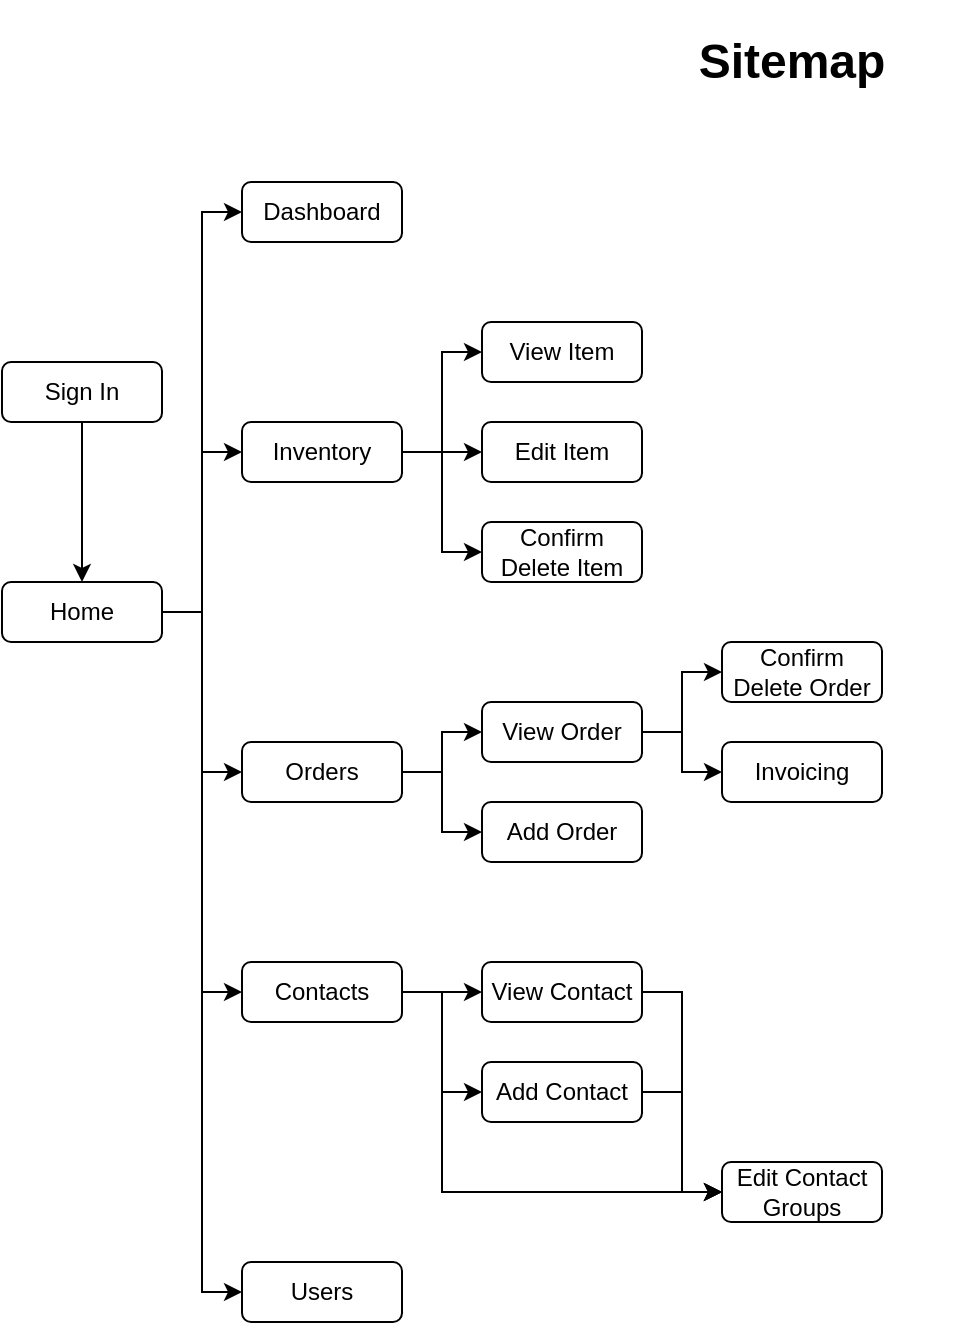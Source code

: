 <mxfile version="13.8.0" type="device" pages="3"><diagram id="oX83vp5OaMbS2lHSP53J" name="Sitemap"><mxGraphModel dx="1038" dy="600" grid="1" gridSize="10" guides="1" tooltips="1" connect="1" arrows="1" fold="1" page="1" pageScale="1" pageWidth="827" pageHeight="1169" math="0" shadow="0"><root><mxCell id="0"/><mxCell id="1" parent="0"/><mxCell id="D-raMdGw8-79XuAHmW4q-4" value="&lt;h1&gt;Sitemap&lt;/h1&gt;" style="text;html=1;strokeColor=none;fillColor=none;align=center;verticalAlign=middle;whiteSpace=wrap;rounded=0;" parent="1" vertex="1"><mxGeometry x="350" y="50" width="170" height="20" as="geometry"/></mxCell><mxCell id="D-raMdGw8-79XuAHmW4q-16" style="edgeStyle=orthogonalEdgeStyle;rounded=0;orthogonalLoop=1;jettySize=auto;html=1;exitX=1;exitY=0.5;exitDx=0;exitDy=0;entryX=0;entryY=0.5;entryDx=0;entryDy=0;" parent="1" source="D-raMdGw8-79XuAHmW4q-6" target="D-raMdGw8-79XuAHmW4q-10" edge="1"><mxGeometry relative="1" as="geometry"><Array as="points"><mxPoint x="270" y="255"/><mxPoint x="270" y="255"/></Array></mxGeometry></mxCell><mxCell id="D-raMdGw8-79XuAHmW4q-18" style="edgeStyle=orthogonalEdgeStyle;rounded=0;orthogonalLoop=1;jettySize=auto;html=1;exitX=1;exitY=0.5;exitDx=0;exitDy=0;entryX=0;entryY=0.5;entryDx=0;entryDy=0;" parent="1" source="D-raMdGw8-79XuAHmW4q-6" target="D-raMdGw8-79XuAHmW4q-8" edge="1"><mxGeometry relative="1" as="geometry"/></mxCell><mxCell id="D-raMdGw8-79XuAHmW4q-19" style="edgeStyle=orthogonalEdgeStyle;rounded=0;orthogonalLoop=1;jettySize=auto;html=1;exitX=1;exitY=0.5;exitDx=0;exitDy=0;entryX=0;entryY=0.5;entryDx=0;entryDy=0;" parent="1" source="D-raMdGw8-79XuAHmW4q-6" target="D-raMdGw8-79XuAHmW4q-7" edge="1"><mxGeometry relative="1" as="geometry"/></mxCell><UserObject label="Inventory" id="D-raMdGw8-79XuAHmW4q-6"><mxCell style="rounded=1;whiteSpace=wrap;html=1;" parent="1" vertex="1"><mxGeometry x="160" y="240" width="80" height="30" as="geometry"/></mxCell></UserObject><UserObject label="View Item" id="D-raMdGw8-79XuAHmW4q-7"><mxCell style="rounded=1;whiteSpace=wrap;html=1;" parent="1" vertex="1"><mxGeometry x="280" y="190" width="80" height="30" as="geometry"/></mxCell></UserObject><mxCell id="D-raMdGw8-79XuAHmW4q-8" value="Confirm Delete Item" style="rounded=1;whiteSpace=wrap;html=1;" parent="1" vertex="1"><mxGeometry x="280" y="290" width="80" height="30" as="geometry"/></mxCell><mxCell id="40pHpF2Z8VTzFAKEaNiz-3" style="edgeStyle=orthogonalEdgeStyle;rounded=0;orthogonalLoop=1;jettySize=auto;html=1;exitX=1;exitY=0.5;exitDx=0;exitDy=0;entryX=0;entryY=0.5;entryDx=0;entryDy=0;" parent="1" source="D-raMdGw8-79XuAHmW4q-9" target="D-raMdGw8-79XuAHmW4q-12" edge="1"><mxGeometry relative="1" as="geometry"/></mxCell><mxCell id="40pHpF2Z8VTzFAKEaNiz-4" style="edgeStyle=orthogonalEdgeStyle;rounded=0;orthogonalLoop=1;jettySize=auto;html=1;exitX=1;exitY=0.5;exitDx=0;exitDy=0;entryX=0;entryY=0.5;entryDx=0;entryDy=0;" parent="1" source="D-raMdGw8-79XuAHmW4q-9" target="40pHpF2Z8VTzFAKEaNiz-1" edge="1"><mxGeometry relative="1" as="geometry"/></mxCell><mxCell id="40pHpF2Z8VTzFAKEaNiz-5" style="edgeStyle=orthogonalEdgeStyle;rounded=0;orthogonalLoop=1;jettySize=auto;html=1;exitX=1;exitY=0.5;exitDx=0;exitDy=0;entryX=0;entryY=0.5;entryDx=0;entryDy=0;" parent="1" source="D-raMdGw8-79XuAHmW4q-9" target="40pHpF2Z8VTzFAKEaNiz-2" edge="1"><mxGeometry relative="1" as="geometry"><Array as="points"><mxPoint x="260" y="525"/><mxPoint x="260" y="625"/></Array></mxGeometry></mxCell><mxCell id="D-raMdGw8-79XuAHmW4q-9" value="Contacts" style="rounded=1;whiteSpace=wrap;html=1;" parent="1" vertex="1"><mxGeometry x="160" y="510" width="80" height="30" as="geometry"/></mxCell><mxCell id="D-raMdGw8-79XuAHmW4q-10" value="Edit Item" style="rounded=1;whiteSpace=wrap;html=1;" parent="1" vertex="1"><mxGeometry x="280" y="240" width="80" height="30" as="geometry"/></mxCell><mxCell id="D-raMdGw8-79XuAHmW4q-20" style="edgeStyle=orthogonalEdgeStyle;rounded=0;orthogonalLoop=1;jettySize=auto;html=1;exitX=1;exitY=0.5;exitDx=0;exitDy=0;entryX=0;entryY=0.5;entryDx=0;entryDy=0;" parent="1" source="D-raMdGw8-79XuAHmW4q-11" target="D-raMdGw8-79XuAHmW4q-6" edge="1"><mxGeometry relative="1" as="geometry"/></mxCell><mxCell id="D-raMdGw8-79XuAHmW4q-21" style="edgeStyle=orthogonalEdgeStyle;rounded=0;orthogonalLoop=1;jettySize=auto;html=1;exitX=1;exitY=0.5;exitDx=0;exitDy=0;entryX=0;entryY=0.5;entryDx=0;entryDy=0;" parent="1" source="D-raMdGw8-79XuAHmW4q-11" target="D-raMdGw8-79XuAHmW4q-15" edge="1"><mxGeometry relative="1" as="geometry"/></mxCell><mxCell id="D-raMdGw8-79XuAHmW4q-22" style="edgeStyle=orthogonalEdgeStyle;rounded=0;orthogonalLoop=1;jettySize=auto;html=1;exitX=1;exitY=0.5;exitDx=0;exitDy=0;entryX=0;entryY=0.5;entryDx=0;entryDy=0;" parent="1" source="D-raMdGw8-79XuAHmW4q-11" target="D-raMdGw8-79XuAHmW4q-9" edge="1"><mxGeometry relative="1" as="geometry"/></mxCell><mxCell id="D-raMdGw8-79XuAHmW4q-24" style="edgeStyle=orthogonalEdgeStyle;rounded=0;orthogonalLoop=1;jettySize=auto;html=1;exitX=1;exitY=0.5;exitDx=0;exitDy=0;entryX=0;entryY=0.5;entryDx=0;entryDy=0;" parent="1" source="D-raMdGw8-79XuAHmW4q-11" target="D-raMdGw8-79XuAHmW4q-13" edge="1"><mxGeometry relative="1" as="geometry"/></mxCell><mxCell id="u-6f0N0MP3Gk0Jvn_5f3-2" style="edgeStyle=orthogonalEdgeStyle;rounded=0;orthogonalLoop=1;jettySize=auto;html=1;exitX=1;exitY=0.5;exitDx=0;exitDy=0;entryX=0;entryY=0.5;entryDx=0;entryDy=0;" parent="1" source="D-raMdGw8-79XuAHmW4q-11" target="u-6f0N0MP3Gk0Jvn_5f3-1" edge="1"><mxGeometry relative="1" as="geometry"/></mxCell><mxCell id="D-raMdGw8-79XuAHmW4q-11" value="Home" style="rounded=1;whiteSpace=wrap;html=1;" parent="1" vertex="1"><mxGeometry x="40" y="320" width="80" height="30" as="geometry"/></mxCell><mxCell id="40pHpF2Z8VTzFAKEaNiz-6" style="edgeStyle=orthogonalEdgeStyle;rounded=0;orthogonalLoop=1;jettySize=auto;html=1;exitX=1;exitY=0.5;exitDx=0;exitDy=0;entryX=0;entryY=0.5;entryDx=0;entryDy=0;" parent="1" source="D-raMdGw8-79XuAHmW4q-12" target="40pHpF2Z8VTzFAKEaNiz-2" edge="1"><mxGeometry relative="1" as="geometry"/></mxCell><mxCell id="D-raMdGw8-79XuAHmW4q-12" value="View Contact" style="rounded=1;whiteSpace=wrap;html=1;" parent="1" vertex="1"><mxGeometry x="280" y="510" width="80" height="30" as="geometry"/></mxCell><mxCell id="D-raMdGw8-79XuAHmW4q-13" value="Users" style="rounded=1;whiteSpace=wrap;html=1;" parent="1" vertex="1"><mxGeometry x="160" y="660" width="80" height="30" as="geometry"/></mxCell><mxCell id="D-raMdGw8-79XuAHmW4q-36" style="edgeStyle=orthogonalEdgeStyle;rounded=0;orthogonalLoop=1;jettySize=auto;html=1;exitX=0.5;exitY=1;exitDx=0;exitDy=0;entryX=0.5;entryY=0;entryDx=0;entryDy=0;" parent="1" source="D-raMdGw8-79XuAHmW4q-14" target="D-raMdGw8-79XuAHmW4q-11" edge="1"><mxGeometry relative="1" as="geometry"/></mxCell><mxCell id="D-raMdGw8-79XuAHmW4q-14" value="Sign In" style="rounded=1;whiteSpace=wrap;html=1;" parent="1" vertex="1"><mxGeometry x="40" y="210" width="80" height="30" as="geometry"/></mxCell><mxCell id="D-raMdGw8-79XuAHmW4q-40" style="edgeStyle=orthogonalEdgeStyle;rounded=0;orthogonalLoop=1;jettySize=auto;html=1;exitX=1;exitY=0.5;exitDx=0;exitDy=0;entryX=0;entryY=0.5;entryDx=0;entryDy=0;" parent="1" source="D-raMdGw8-79XuAHmW4q-15" target="D-raMdGw8-79XuAHmW4q-39" edge="1"><mxGeometry relative="1" as="geometry"/></mxCell><mxCell id="D-raMdGw8-79XuAHmW4q-41" style="edgeStyle=orthogonalEdgeStyle;rounded=0;orthogonalLoop=1;jettySize=auto;html=1;exitX=1;exitY=0.5;exitDx=0;exitDy=0;entryX=0;entryY=0.5;entryDx=0;entryDy=0;" parent="1" source="D-raMdGw8-79XuAHmW4q-15" target="D-raMdGw8-79XuAHmW4q-38" edge="1"><mxGeometry relative="1" as="geometry"/></mxCell><mxCell id="D-raMdGw8-79XuAHmW4q-15" value="Orders" style="rounded=1;whiteSpace=wrap;html=1;" parent="1" vertex="1"><mxGeometry x="160" y="400" width="80" height="30" as="geometry"/></mxCell><mxCell id="D-raMdGw8-79XuAHmW4q-37" value="Confirm Delete Order" style="rounded=1;whiteSpace=wrap;html=1;" parent="1" vertex="1"><mxGeometry x="400" y="350" width="80" height="30" as="geometry"/></mxCell><mxCell id="D-raMdGw8-79XuAHmW4q-38" value="Add Order" style="rounded=1;whiteSpace=wrap;html=1;" parent="1" vertex="1"><mxGeometry x="280" y="430" width="80" height="30" as="geometry"/></mxCell><mxCell id="D-raMdGw8-79XuAHmW4q-42" style="edgeStyle=orthogonalEdgeStyle;rounded=0;orthogonalLoop=1;jettySize=auto;html=1;exitX=1;exitY=0.5;exitDx=0;exitDy=0;entryX=0;entryY=0.5;entryDx=0;entryDy=0;" parent="1" source="D-raMdGw8-79XuAHmW4q-39" target="D-raMdGw8-79XuAHmW4q-37" edge="1"><mxGeometry relative="1" as="geometry"/></mxCell><mxCell id="D-raMdGw8-79XuAHmW4q-45" style="edgeStyle=orthogonalEdgeStyle;rounded=0;orthogonalLoop=1;jettySize=auto;html=1;exitX=1;exitY=0.5;exitDx=0;exitDy=0;entryX=0;entryY=0.5;entryDx=0;entryDy=0;" parent="1" source="D-raMdGw8-79XuAHmW4q-39" target="D-raMdGw8-79XuAHmW4q-44" edge="1"><mxGeometry relative="1" as="geometry"/></mxCell><mxCell id="D-raMdGw8-79XuAHmW4q-39" value="View Order" style="rounded=1;whiteSpace=wrap;html=1;" parent="1" vertex="1"><mxGeometry x="280" y="380" width="80" height="30" as="geometry"/></mxCell><mxCell id="D-raMdGw8-79XuAHmW4q-44" value="Invoicing" style="rounded=1;whiteSpace=wrap;html=1;" parent="1" vertex="1"><mxGeometry x="400" y="400" width="80" height="30" as="geometry"/></mxCell><mxCell id="u-6f0N0MP3Gk0Jvn_5f3-1" value="Dashboard" style="rounded=1;whiteSpace=wrap;html=1;fillColor=none;" parent="1" vertex="1"><mxGeometry x="160" y="120" width="80" height="30" as="geometry"/></mxCell><mxCell id="40pHpF2Z8VTzFAKEaNiz-7" style="edgeStyle=orthogonalEdgeStyle;rounded=0;orthogonalLoop=1;jettySize=auto;html=1;exitX=1;exitY=0.5;exitDx=0;exitDy=0;entryX=0;entryY=0.5;entryDx=0;entryDy=0;" parent="1" source="40pHpF2Z8VTzFAKEaNiz-1" target="40pHpF2Z8VTzFAKEaNiz-2" edge="1"><mxGeometry relative="1" as="geometry"/></mxCell><mxCell id="40pHpF2Z8VTzFAKEaNiz-1" value="Add&amp;nbsp;Contact" style="rounded=1;whiteSpace=wrap;html=1;" parent="1" vertex="1"><mxGeometry x="280" y="560" width="80" height="30" as="geometry"/></mxCell><mxCell id="40pHpF2Z8VTzFAKEaNiz-2" value="Edit Contact Groups" style="rounded=1;whiteSpace=wrap;html=1;" parent="1" vertex="1"><mxGeometry x="400" y="610" width="80" height="30" as="geometry"/></mxCell></root></mxGraphModel></diagram><diagram id="OpTOId0Kb34cYMaJM2xU" name="Mockup"><mxGraphModel dx="1038" dy="600" grid="1" gridSize="10" guides="1" tooltips="1" connect="1" arrows="1" fold="1" page="1" pageScale="1" pageWidth="827" pageHeight="1169" math="0" shadow="0"><root><mxCell id="ew0c2XL0RrPRr0ZP_t_O-0"/><mxCell id="ew0c2XL0RrPRr0ZP_t_O-1" parent="ew0c2XL0RrPRr0ZP_t_O-0"/><mxCell id="ew0c2XL0RrPRr0ZP_t_O-2" value="" style="strokeWidth=1;shadow=0;dashed=0;align=center;html=1;shape=mxgraph.mockup.containers.browserWindow;rSize=0;strokeColor=#666666;strokeColor2=#008cff;strokeColor3=#c4c4c4;mainText=,;recursiveResize=0;" parent="ew0c2XL0RrPRr0ZP_t_O-1" vertex="1"><mxGeometry x="160" y="120" width="910" height="640" as="geometry"/></mxCell><mxCell id="ew0c2XL0RrPRr0ZP_t_O-3" value="Hero" style="strokeWidth=1;shadow=0;dashed=0;align=center;html=1;shape=mxgraph.mockup.containers.anchor;fontSize=17;fontColor=#666666;align=left;" parent="ew0c2XL0RrPRr0ZP_t_O-2" vertex="1"><mxGeometry x="60" y="12" width="110" height="26" as="geometry"/></mxCell><mxCell id="ew0c2XL0RrPRr0ZP_t_O-4" value="https://localhost:8080/inventory" style="strokeWidth=1;shadow=0;dashed=0;align=center;html=1;shape=mxgraph.mockup.containers.anchor;rSize=0;fontSize=17;fontColor=#666666;align=left;" parent="ew0c2XL0RrPRr0ZP_t_O-2" vertex="1"><mxGeometry x="130" y="60" width="250" height="26" as="geometry"/></mxCell><mxCell id="ew0c2XL0RrPRr0ZP_t_O-15" value="&lt;font style=&quot;font-size: 14px&quot;&gt;User's Info&lt;/font&gt;" style="rounded=0;whiteSpace=wrap;html=1;fillColor=#f5f5f5;strokeColor=#666666;fontColor=#333333;" parent="ew0c2XL0RrPRr0ZP_t_O-2" vertex="1"><mxGeometry y="110" width="180" height="50" as="geometry"/></mxCell><mxCell id="ALafvcm4awUqy-oe_Vfd-0" value="" style="group;fillColor=#dae8fc;strokeColor=#6c8ebf;" parent="ew0c2XL0RrPRr0ZP_t_O-2" vertex="1" connectable="0"><mxGeometry y="160" width="180" height="480" as="geometry"/></mxCell><mxCell id="ew0c2XL0RrPRr0ZP_t_O-16" value="" style="rounded=0;whiteSpace=wrap;html=1;fillColor=none;" parent="ALafvcm4awUqy-oe_Vfd-0" vertex="1"><mxGeometry width="180" height="480" as="geometry"/></mxCell><mxCell id="ew0c2XL0RrPRr0ZP_t_O-17" value="Dashboard" style="rounded=0;whiteSpace=wrap;html=1;fillColor=none;" parent="ALafvcm4awUqy-oe_Vfd-0" vertex="1"><mxGeometry width="180" height="40" as="geometry"/></mxCell><mxCell id="_P7_3KX9VyRdnfuPnu-4-4" value="" style="rounded=0;whiteSpace=wrap;html=1;fillColor=none;" parent="ALafvcm4awUqy-oe_Vfd-0" vertex="1"><mxGeometry y="240" width="180" height="40" as="geometry"/></mxCell><mxCell id="_P7_3KX9VyRdnfuPnu-4-3" value="Users" style="rounded=0;whiteSpace=wrap;html=1;fillColor=none;" parent="ALafvcm4awUqy-oe_Vfd-0" vertex="1"><mxGeometry y="200" width="180" height="40" as="geometry"/></mxCell><mxCell id="_P7_3KX9VyRdnfuPnu-4-2" value="Suppliers" style="rounded=0;whiteSpace=wrap;html=1;fillColor=none;" parent="ALafvcm4awUqy-oe_Vfd-0" vertex="1"><mxGeometry y="160" width="180" height="40" as="geometry"/></mxCell><mxCell id="_P7_3KX9VyRdnfuPnu-4-1" value="Clients" style="rounded=0;whiteSpace=wrap;html=1;fillColor=none;" parent="ALafvcm4awUqy-oe_Vfd-0" vertex="1"><mxGeometry y="120" width="180" height="40" as="geometry"/></mxCell><mxCell id="_P7_3KX9VyRdnfuPnu-4-0" value="Orders" style="rounded=0;whiteSpace=wrap;html=1;fillColor=none;" parent="ALafvcm4awUqy-oe_Vfd-0" vertex="1"><mxGeometry y="80" width="180" height="40" as="geometry"/></mxCell><mxCell id="_P7_3KX9VyRdnfuPnu-4-5" value="Inventory" style="rounded=0;whiteSpace=wrap;html=1;fillColor=none;" parent="ALafvcm4awUqy-oe_Vfd-0" vertex="1"><mxGeometry y="40" width="180" height="40" as="geometry"/></mxCell><mxCell id="ALafvcm4awUqy-oe_Vfd-2" value="Page Title" style="rounded=0;whiteSpace=wrap;html=1;fillColor=#ffe6cc;strokeColor=#d79b00;fontStyle=1;fontSize=14;" parent="ew0c2XL0RrPRr0ZP_t_O-2" vertex="1"><mxGeometry x="180" y="110" width="140" height="50" as="geometry"/></mxCell><mxCell id="TQ-AcYAfxte1mglkNSrR-3" value="Layer 1&amp;nbsp; &amp;gt;&amp;nbsp; Layer 2&amp;nbsp; &amp;gt;&amp;nbsp; Layer 3&amp;nbsp; &amp;gt;&amp;nbsp; Layer4" style="rounded=0;whiteSpace=wrap;html=1;fillColor=#f8cecc;fontSize=14;strokeColor=#b85450;" vertex="1" parent="ew0c2XL0RrPRr0ZP_t_O-2"><mxGeometry x="610" y="110" width="300" height="50" as="geometry"/></mxCell><mxCell id="W0FokGQs0AqPYZC9fBpz-1" value="userInfo" style="rounded=1;whiteSpace=wrap;html=1;fillColor=#f5f5f5;fontSize=14;strokeColor=#666666;fontColor=#333333;fontFamily=Lucida Console;" vertex="1" parent="ew0c2XL0RrPRr0ZP_t_O-1"><mxGeometry x="40" y="127" width="100" height="34" as="geometry"/></mxCell><mxCell id="TQ-AcYAfxte1mglkNSrR-4" value="pageTitke" style="rounded=1;whiteSpace=wrap;html=1;fillColor=#ffe6cc;fontSize=14;strokeColor=#d79b00;fontFamily=Lucida Console;" vertex="1" parent="ew0c2XL0RrPRr0ZP_t_O-1"><mxGeometry x="40" y="180" width="100" height="34" as="geometry"/></mxCell><mxCell id="TQ-AcYAfxte1mglkNSrR-5" value="breadcrumb" style="rounded=1;whiteSpace=wrap;html=1;fillColor=#f8cecc;fontSize=14;strokeColor=#b85450;fontFamily=Lucida Console;" vertex="1" parent="ew0c2XL0RrPRr0ZP_t_O-1"><mxGeometry x="40" y="300" width="100" height="34" as="geometry"/></mxCell><mxCell id="TQ-AcYAfxte1mglkNSrR-6" value="navbar" style="rounded=1;whiteSpace=wrap;html=1;fillColor=#dae8fc;fontSize=14;strokeColor=#6c8ebf;fontFamily=Lucida Console;" vertex="1" parent="ew0c2XL0RrPRr0ZP_t_O-1"><mxGeometry x="40" y="240" width="100" height="34" as="geometry"/></mxCell><mxCell id="TQ-AcYAfxte1mglkNSrR-7" value="" style="rounded=0;whiteSpace=wrap;html=1;strokeColor=#9673a6;fillColor=#e1d5e7;fontFamily=Lucida Console;fontSize=14;" vertex="1" parent="ew0c2XL0RrPRr0ZP_t_O-1"><mxGeometry x="340" y="280" width="730" height="480" as="geometry"/></mxCell><mxCell id="TQ-AcYAfxte1mglkNSrR-8" value="page" style="rounded=1;whiteSpace=wrap;html=1;fillColor=#e1d5e7;fontSize=14;strokeColor=#9673a6;fontFamily=Lucida Console;" vertex="1" parent="ew0c2XL0RrPRr0ZP_t_O-1"><mxGeometry x="40" y="360" width="100" height="34" as="geometry"/></mxCell></root></mxGraphModel></diagram><diagram id="p8A7wK0jg7miprTknRMn" name="Inventory"><mxGraphModel dx="1038" dy="600" grid="1" gridSize="10" guides="1" tooltips="1" connect="1" arrows="1" fold="1" page="1" pageScale="1" pageWidth="827" pageHeight="1169" math="0" shadow="0"><root><mxCell id="_w3PptCu4bQLRO9N318y-0"/><mxCell id="_w3PptCu4bQLRO9N318y-1" parent="_w3PptCu4bQLRO9N318y-0"/><mxCell id="_w3PptCu4bQLRO9N318y-2" value="" style="rounded=0;whiteSpace=wrap;html=1;fillColor=none;gradientColor=none;" vertex="1" parent="_w3PptCu4bQLRO9N318y-1"><mxGeometry x="140" y="140" width="740" height="490" as="geometry"/></mxCell><mxCell id="_w3PptCu4bQLRO9N318y-16" value="" style="group;fillColor=#dae8fc;strokeColor=#6c8ebf;" vertex="1" connectable="0" parent="_w3PptCu4bQLRO9N318y-1"><mxGeometry x="160" y="160" width="200" height="30" as="geometry"/></mxCell><mxCell id="_w3PptCu4bQLRO9N318y-17" value="show&amp;nbsp; &amp;nbsp; &amp;nbsp; &amp;nbsp; &amp;nbsp; &amp;nbsp; &amp;nbsp; &amp;nbsp; &amp;nbsp; &amp;nbsp; &amp;nbsp; &amp;nbsp; &amp;nbsp; &amp;nbsp; entries" style="rounded=0;whiteSpace=wrap;html=1;strokeColor=#6c8ebf;fillColor=#dae8fc;" vertex="1" parent="_w3PptCu4bQLRO9N318y-16"><mxGeometry width="200" height="30" as="geometry"/></mxCell><mxCell id="_w3PptCu4bQLRO9N318y-18" value="&lt;font style=&quot;font-size: 12px&quot;&gt;20&lt;/font&gt;" style="strokeWidth=1;shadow=0;dashed=0;align=center;html=1;shape=mxgraph.mockup.forms.comboBox;strokeColor=#999999;fillColor=#ddeeff;align=left;fillColor2=#aaddff;mainText=;fontColor=#666666;fontSize=17;spacingLeft=3;" vertex="1" parent="_w3PptCu4bQLRO9N318y-16"><mxGeometry x="70" y="5" width="60" height="20" as="geometry"/></mxCell><mxCell id="_w3PptCu4bQLRO9N318y-19" value="Search" style="strokeWidth=1;shadow=0;dashed=0;align=center;html=1;shape=mxgraph.mockup.forms.searchBox;strokeColor=#82b366;mainText=;strokeColor2=#008cff;fontSize=17;align=left;spacingLeft=3;fillColor=#d5e8d4;" vertex="1" parent="_w3PptCu4bQLRO9N318y-1"><mxGeometry x="380" y="165" width="140" height="20" as="geometry"/></mxCell><mxCell id="_w3PptCu4bQLRO9N318y-20" value="Add Item" style="rounded=1;whiteSpace=wrap;html=1;strokeColor=#d79b00;fillColor=#ffe6cc;" vertex="1" parent="_w3PptCu4bQLRO9N318y-1"><mxGeometry x="780" y="160" width="80" height="22.5" as="geometry"/></mxCell><mxCell id="_w3PptCu4bQLRO9N318y-3" value="Table" style="shape=table;html=1;whiteSpace=wrap;startSize=30;container=1;collapsible=0;childLayout=tableLayout;fontStyle=1;align=center;strokeColor=#d6b656;fillColor=#fff2cc;" vertex="1" parent="_w3PptCu4bQLRO9N318y-1"><mxGeometry x="160" y="190" width="700" height="420" as="geometry"/></mxCell><mxCell id="_w3PptCu4bQLRO9N318y-4" value="" style="shape=partialRectangle;html=1;whiteSpace=wrap;collapsible=0;dropTarget=0;pointerEvents=0;fillColor=none;top=0;left=0;bottom=0;right=0;points=[[0,0.5],[1,0.5]];portConstraint=eastwest;" vertex="1" parent="_w3PptCu4bQLRO9N318y-3"><mxGeometry y="30" width="700" height="130" as="geometry"/></mxCell><mxCell id="_w3PptCu4bQLRO9N318y-5" value="" style="shape=partialRectangle;html=1;whiteSpace=wrap;connectable=0;fillColor=none;top=0;left=0;bottom=0;right=0;overflow=hidden;" vertex="1" parent="_w3PptCu4bQLRO9N318y-4"><mxGeometry width="233" height="130" as="geometry"/></mxCell><mxCell id="_w3PptCu4bQLRO9N318y-6" value="" style="shape=partialRectangle;html=1;whiteSpace=wrap;connectable=0;fillColor=none;top=0;left=0;bottom=0;right=0;overflow=hidden;" vertex="1" parent="_w3PptCu4bQLRO9N318y-4"><mxGeometry x="233" width="234" height="130" as="geometry"/></mxCell><mxCell id="_w3PptCu4bQLRO9N318y-7" value="" style="shape=partialRectangle;html=1;whiteSpace=wrap;connectable=0;fillColor=none;top=0;left=0;bottom=0;right=0;overflow=hidden;" vertex="1" parent="_w3PptCu4bQLRO9N318y-4"><mxGeometry x="467" width="233" height="130" as="geometry"/></mxCell><mxCell id="_w3PptCu4bQLRO9N318y-8" value="" style="shape=partialRectangle;html=1;whiteSpace=wrap;collapsible=0;dropTarget=0;pointerEvents=0;fillColor=none;top=0;left=0;bottom=0;right=0;points=[[0,0.5],[1,0.5]];portConstraint=eastwest;" vertex="1" parent="_w3PptCu4bQLRO9N318y-3"><mxGeometry y="160" width="700" height="130" as="geometry"/></mxCell><mxCell id="_w3PptCu4bQLRO9N318y-9" value="" style="shape=partialRectangle;html=1;whiteSpace=wrap;connectable=0;fillColor=none;top=0;left=0;bottom=0;right=0;overflow=hidden;" vertex="1" parent="_w3PptCu4bQLRO9N318y-8"><mxGeometry width="233" height="130" as="geometry"/></mxCell><mxCell id="_w3PptCu4bQLRO9N318y-10" value="" style="shape=partialRectangle;html=1;whiteSpace=wrap;connectable=0;fillColor=none;top=0;left=0;bottom=0;right=0;overflow=hidden;" vertex="1" parent="_w3PptCu4bQLRO9N318y-8"><mxGeometry x="233" width="234" height="130" as="geometry"/></mxCell><mxCell id="_w3PptCu4bQLRO9N318y-11" value="" style="shape=partialRectangle;html=1;whiteSpace=wrap;connectable=0;fillColor=none;top=0;left=0;bottom=0;right=0;overflow=hidden;" vertex="1" parent="_w3PptCu4bQLRO9N318y-8"><mxGeometry x="467" width="233" height="130" as="geometry"/></mxCell><mxCell id="_w3PptCu4bQLRO9N318y-12" value="" style="shape=partialRectangle;html=1;whiteSpace=wrap;collapsible=0;dropTarget=0;pointerEvents=0;fillColor=none;top=0;left=0;bottom=0;right=0;points=[[0,0.5],[1,0.5]];portConstraint=eastwest;" vertex="1" parent="_w3PptCu4bQLRO9N318y-3"><mxGeometry y="290" width="700" height="130" as="geometry"/></mxCell><mxCell id="_w3PptCu4bQLRO9N318y-13" value="" style="shape=partialRectangle;html=1;whiteSpace=wrap;connectable=0;fillColor=none;top=0;left=0;bottom=0;right=0;overflow=hidden;" vertex="1" parent="_w3PptCu4bQLRO9N318y-12"><mxGeometry width="233" height="130" as="geometry"/></mxCell><mxCell id="_w3PptCu4bQLRO9N318y-14" value="" style="shape=partialRectangle;html=1;whiteSpace=wrap;connectable=0;fillColor=none;top=0;left=0;bottom=0;right=0;overflow=hidden;" vertex="1" parent="_w3PptCu4bQLRO9N318y-12"><mxGeometry x="233" width="234" height="130" as="geometry"/></mxCell><mxCell id="_w3PptCu4bQLRO9N318y-15" value="" style="shape=partialRectangle;html=1;whiteSpace=wrap;connectable=0;fillColor=none;top=0;left=0;bottom=0;right=0;overflow=hidden;" vertex="1" parent="_w3PptCu4bQLRO9N318y-12"><mxGeometry x="467" width="233" height="130" as="geometry"/></mxCell><mxCell id="_w3PptCu4bQLRO9N318y-21" value="&lt;h1&gt;Inventory Page&lt;/h1&gt;" style="text;html=1;strokeColor=none;fillColor=none;align=center;verticalAlign=middle;whiteSpace=wrap;rounded=0;" vertex="1" parent="_w3PptCu4bQLRO9N318y-1"><mxGeometry x="380" y="60" width="250" height="60" as="geometry"/></mxCell><mxCell id="_w3PptCu4bQLRO9N318y-22" value="&lt;p style=&quot;font-size: 14px;&quot;&gt;&lt;font face=&quot;Lucida Console&quot; style=&quot;font-size: 14px;&quot;&gt;showEntries&lt;/font&gt;&lt;/p&gt;" style="text;html=1;strokeColor=#6c8ebf;fillColor=#dae8fc;align=center;verticalAlign=middle;whiteSpace=wrap;rounded=1;fontSize=14;" vertex="1" parent="_w3PptCu4bQLRO9N318y-1"><mxGeometry x="20" y="150" width="110" height="32.5" as="geometry"/></mxCell><mxCell id="_w3PptCu4bQLRO9N318y-23" value="&lt;p style=&quot;font-size: 14px&quot;&gt;&lt;font face=&quot;Lucida Console&quot; style=&quot;font-size: 14px&quot;&gt;searchBar&lt;/font&gt;&lt;/p&gt;" style="text;html=1;strokeColor=#82b366;fillColor=#d5e8d4;align=center;verticalAlign=middle;whiteSpace=wrap;rounded=1;fontSize=14;" vertex="1" parent="_w3PptCu4bQLRO9N318y-1"><mxGeometry x="20" y="200" width="110" height="32.5" as="geometry"/></mxCell><mxCell id="_w3PptCu4bQLRO9N318y-24" value="&lt;p style=&quot;font-size: 14px&quot;&gt;&lt;font face=&quot;Lucida Console&quot; style=&quot;font-size: 14px&quot;&gt;addItem&lt;/font&gt;&lt;/p&gt;" style="text;html=1;strokeColor=#d79b00;fillColor=#ffe6cc;align=center;verticalAlign=middle;whiteSpace=wrap;rounded=1;fontSize=14;" vertex="1" parent="_w3PptCu4bQLRO9N318y-1"><mxGeometry x="20" y="250" width="110" height="32.5" as="geometry"/></mxCell><mxCell id="_w3PptCu4bQLRO9N318y-25" value="&lt;p style=&quot;font-size: 14px&quot;&gt;&lt;font face=&quot;Lucida Console&quot; style=&quot;font-size: 14px&quot;&gt;table&lt;/font&gt;&lt;/p&gt;" style="text;html=1;strokeColor=#d6b656;fillColor=#fff2cc;align=center;verticalAlign=middle;whiteSpace=wrap;rounded=1;fontSize=14;" vertex="1" parent="_w3PptCu4bQLRO9N318y-1"><mxGeometry x="20" y="300" width="110" height="32.5" as="geometry"/></mxCell></root></mxGraphModel></diagram></mxfile>